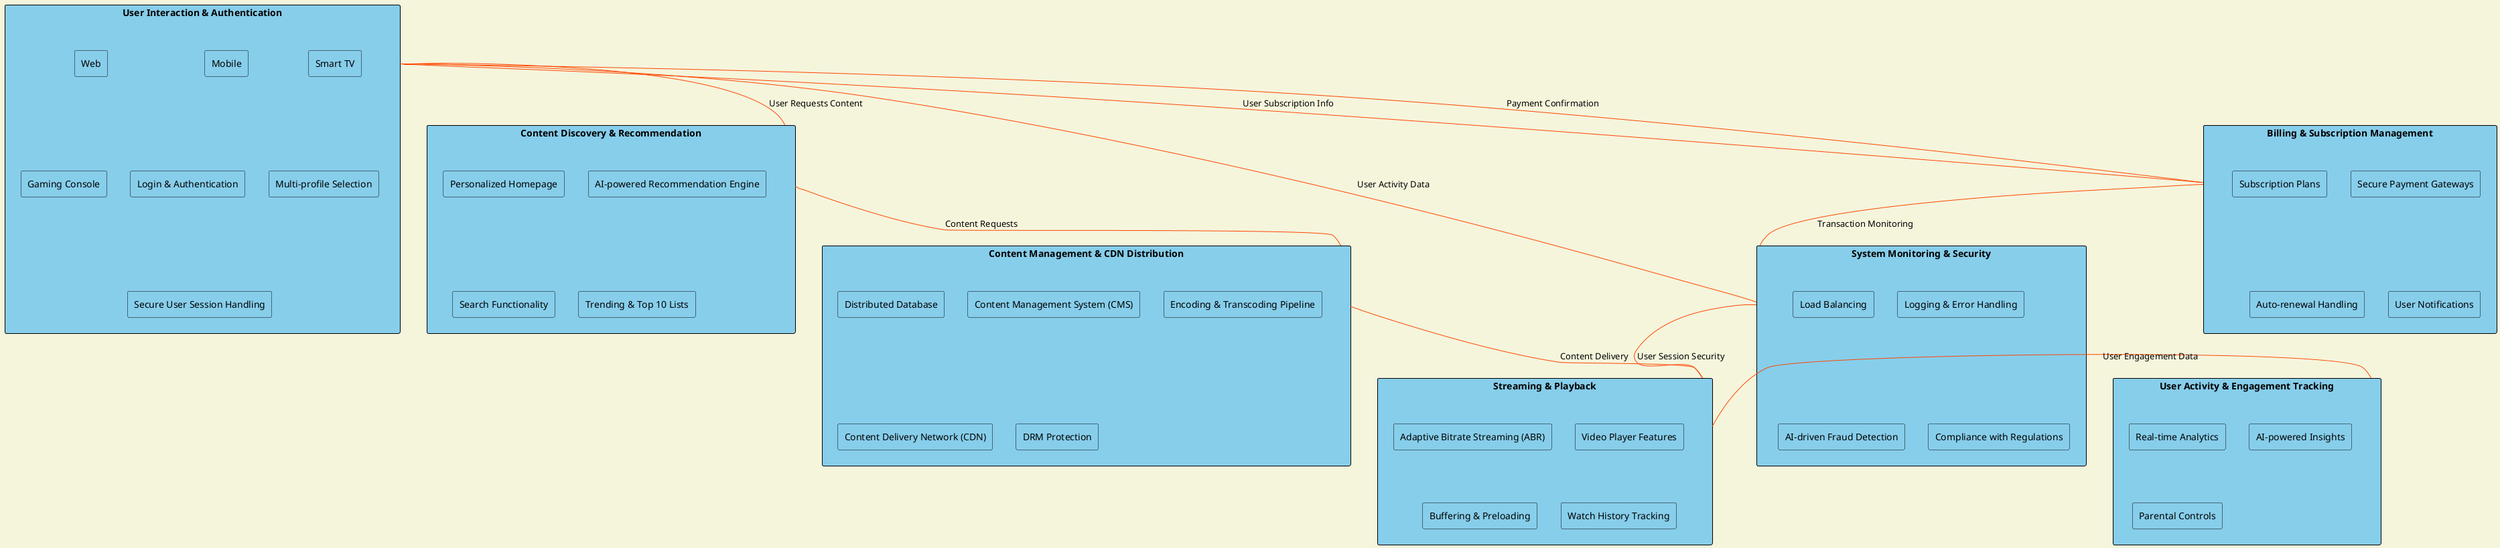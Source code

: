 @startuml
skinparam backgroundColor #F5F5DC
skinparam arrowColor #FF4500
skinparam rectangle {
    BackgroundColor #87CEEB
    BorderColor black
}

rectangle "User Interaction & Authentication" as userInteraction {
    rectangle "Web" 
    rectangle "Mobile" 
    rectangle "Smart TV" 
    rectangle "Gaming Console" 
    rectangle "Login & Authentication" 
    rectangle "Multi-profile Selection" 
    rectangle "Secure User Session Handling" 
}

rectangle "Content Discovery & Recommendation" as contentDiscovery {
    rectangle "Personalized Homepage" 
    rectangle "AI-powered Recommendation Engine" 
    rectangle "Search Functionality" 
    rectangle "Trending & Top 10 Lists" 
}

rectangle "Content Management & CDN Distribution" as contentManagement {
    rectangle "Distributed Database" 
    rectangle "Content Management System (CMS)" 
    rectangle "Encoding & Transcoding Pipeline" 
    rectangle "Content Delivery Network (CDN)" 
    rectangle "DRM Protection" 
}

rectangle "Streaming & Playback" as streaming {
    rectangle "Adaptive Bitrate Streaming (ABR)" 
    rectangle "Video Player Features" 
    rectangle "Buffering & Preloading" 
    rectangle "Watch History Tracking" 
}

rectangle "User Activity & Engagement Tracking" as activityTracking {
    rectangle "Real-time Analytics" 
    rectangle "AI-powered Insights" 
    rectangle "Parental Controls" 
}

rectangle "Billing & Subscription Management" as billingManagement {
    rectangle "Subscription Plans" 
    rectangle "Secure Payment Gateways" 
    rectangle "Auto-renewal Handling" 
    rectangle "User Notifications" 
}

rectangle "System Monitoring & Security" as systemMonitoring {
    rectangle "Load Balancing" 
    rectangle "Logging & Error Handling" 
    rectangle "AI-driven Fraud Detection" 
    rectangle "Compliance with Regulations" 
}

' User interaction arrows
userInteraction --contentDiscovery : "User Requests Content"
userInteraction --billingManagement : "User Subscription Info"
userInteraction --systemMonitoring : "User Activity Data"

' Content Discovery arrows 
contentDiscovery --contentManagement : "Content Requests"

' Content Management arrows
contentManagement --streaming : "Content Delivery"

' Streaming arrows
streaming --activityTracking : "User Engagement Data"

' Billing arrows
billingManagement --userInteraction : "Payment Confirmation"
billingManagement --systemMonitoring : "Transaction Monitoring"

' System Monitoring & Security arrows
systemMonitoring --streaming : "User Session Security"

@enduml